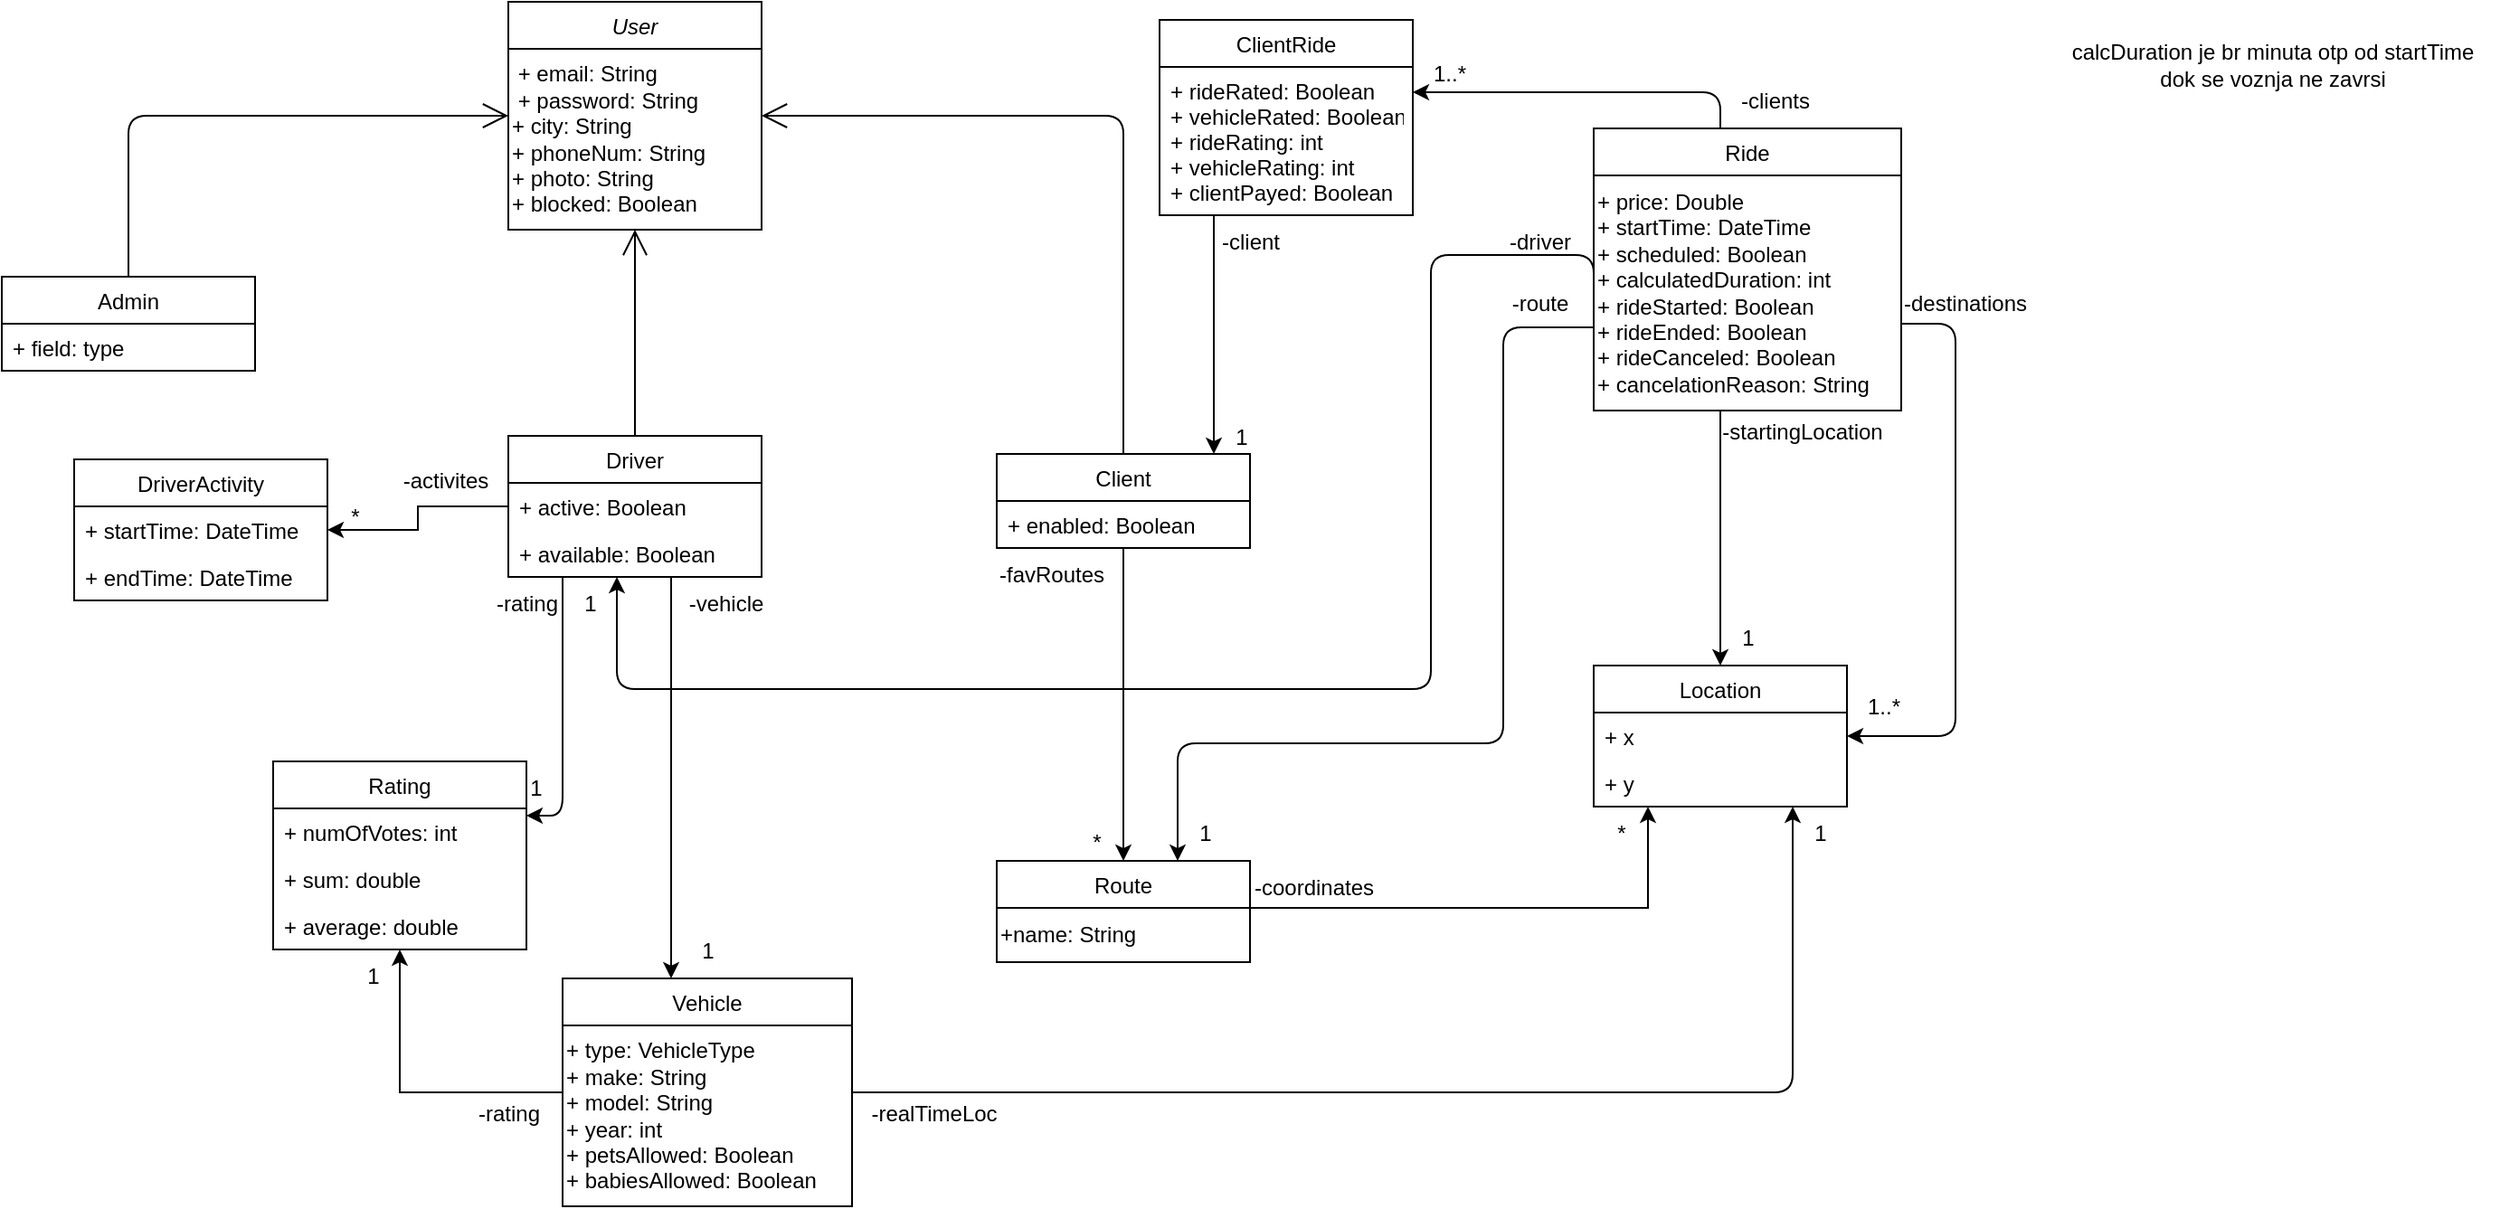 <mxfile version="20.5.1" type="device"><diagram id="C5RBs43oDa-KdzZeNtuy" name="Page-1"><mxGraphModel dx="2256" dy="794" grid="1" gridSize="10" guides="1" tooltips="1" connect="1" arrows="1" fold="1" page="0" pageScale="1" pageWidth="827" pageHeight="1169" background="none" math="0" shadow="0"><root><mxCell id="WIyWlLk6GJQsqaUBKTNV-0"/><mxCell id="WIyWlLk6GJQsqaUBKTNV-1" parent="WIyWlLk6GJQsqaUBKTNV-0"/><mxCell id="qOHbu7XsuAJW5LiwgN7w-0" value="User" style="swimlane;fontStyle=2;childLayout=stackLayout;horizontal=1;startSize=26;fillColor=none;horizontalStack=0;resizeParent=1;resizeParentMax=0;resizeLast=0;collapsible=1;marginBottom=0;" parent="WIyWlLk6GJQsqaUBKTNV-1" vertex="1"><mxGeometry x="90" y="140" width="140" height="126" as="geometry"/></mxCell><mxCell id="qOHbu7XsuAJW5LiwgN7w-60" value="&amp;nbsp;+ email: String&lt;br&gt;&amp;nbsp;+ password: String&lt;br&gt;+ city: String&lt;br&gt;+ phoneNum: String&lt;br&gt;+ photo: String&lt;br&gt;+ blocked: Boolean" style="text;html=1;align=left;verticalAlign=middle;resizable=0;points=[];autosize=1;strokeColor=none;fillColor=none;" parent="qOHbu7XsuAJW5LiwgN7w-0" vertex="1"><mxGeometry y="26" width="140" height="100" as="geometry"/></mxCell><mxCell id="uyf59bdQc5N67kUl72vc-9" style="edgeStyle=orthogonalEdgeStyle;rounded=0;orthogonalLoop=1;jettySize=auto;html=1;" parent="WIyWlLk6GJQsqaUBKTNV-1" source="qOHbu7XsuAJW5LiwgN7w-4" target="uyf59bdQc5N67kUl72vc-2" edge="1"><mxGeometry relative="1" as="geometry"><Array as="points"><mxPoint x="430" y="490"/><mxPoint x="430" y="490"/></Array></mxGeometry></mxCell><mxCell id="qOHbu7XsuAJW5LiwgN7w-4" value="Client" style="swimlane;fontStyle=0;childLayout=stackLayout;horizontal=1;startSize=26;fillColor=none;horizontalStack=0;resizeParent=1;resizeParentMax=0;resizeLast=0;collapsible=1;marginBottom=0;" parent="WIyWlLk6GJQsqaUBKTNV-1" vertex="1"><mxGeometry x="360" y="390" width="140" height="52" as="geometry"/></mxCell><mxCell id="qOHbu7XsuAJW5LiwgN7w-5" value="+ enabled: Boolean" style="text;strokeColor=none;fillColor=none;align=left;verticalAlign=top;spacingLeft=4;spacingRight=4;overflow=hidden;rotatable=0;points=[[0,0.5],[1,0.5]];portConstraint=eastwest;" parent="qOHbu7XsuAJW5LiwgN7w-4" vertex="1"><mxGeometry y="26" width="140" height="26" as="geometry"/></mxCell><mxCell id="qOHbu7XsuAJW5LiwgN7w-8" value="Admin" style="swimlane;fontStyle=0;childLayout=stackLayout;horizontal=1;startSize=26;fillColor=none;horizontalStack=0;resizeParent=1;resizeParentMax=0;resizeLast=0;collapsible=1;marginBottom=0;" parent="WIyWlLk6GJQsqaUBKTNV-1" vertex="1"><mxGeometry x="-190" y="292" width="140" height="52" as="geometry"/></mxCell><mxCell id="qOHbu7XsuAJW5LiwgN7w-11" value="+ field: type" style="text;strokeColor=none;fillColor=none;align=left;verticalAlign=top;spacingLeft=4;spacingRight=4;overflow=hidden;rotatable=0;points=[[0,0.5],[1,0.5]];portConstraint=eastwest;" parent="qOHbu7XsuAJW5LiwgN7w-8" vertex="1"><mxGeometry y="26" width="140" height="26" as="geometry"/></mxCell><mxCell id="qOHbu7XsuAJW5LiwgN7w-54" style="edgeStyle=orthogonalEdgeStyle;rounded=0;orthogonalLoop=1;jettySize=auto;html=1;" parent="WIyWlLk6GJQsqaUBKTNV-1" source="qOHbu7XsuAJW5LiwgN7w-12" target="qOHbu7XsuAJW5LiwgN7w-19" edge="1"><mxGeometry relative="1" as="geometry"><Array as="points"><mxPoint x="180" y="600"/><mxPoint x="180" y="600"/></Array></mxGeometry></mxCell><mxCell id="w2-2D3mVJIulFxVPJ4YL-4" style="edgeStyle=orthogonalEdgeStyle;rounded=0;orthogonalLoop=1;jettySize=auto;html=1;" edge="1" parent="WIyWlLk6GJQsqaUBKTNV-1" source="qOHbu7XsuAJW5LiwgN7w-12" target="w2-2D3mVJIulFxVPJ4YL-0"><mxGeometry relative="1" as="geometry"/></mxCell><mxCell id="qOHbu7XsuAJW5LiwgN7w-12" value="Driver" style="swimlane;fontStyle=0;childLayout=stackLayout;horizontal=1;startSize=26;fillColor=none;horizontalStack=0;resizeParent=1;resizeParentMax=0;resizeLast=0;collapsible=1;marginBottom=0;" parent="WIyWlLk6GJQsqaUBKTNV-1" vertex="1"><mxGeometry x="90" y="380" width="140" height="78" as="geometry"/></mxCell><mxCell id="qOHbu7XsuAJW5LiwgN7w-13" value="+ active: Boolean" style="text;strokeColor=none;fillColor=none;align=left;verticalAlign=top;spacingLeft=4;spacingRight=4;overflow=hidden;rotatable=0;points=[[0,0.5],[1,0.5]];portConstraint=eastwest;" parent="qOHbu7XsuAJW5LiwgN7w-12" vertex="1"><mxGeometry y="26" width="140" height="26" as="geometry"/></mxCell><mxCell id="qOHbu7XsuAJW5LiwgN7w-15" value="+ available: Boolean" style="text;strokeColor=none;fillColor=none;align=left;verticalAlign=top;spacingLeft=4;spacingRight=4;overflow=hidden;rotatable=0;points=[[0,0.5],[1,0.5]];portConstraint=eastwest;" parent="qOHbu7XsuAJW5LiwgN7w-12" vertex="1"><mxGeometry y="52" width="140" height="26" as="geometry"/></mxCell><mxCell id="qOHbu7XsuAJW5LiwgN7w-57" style="edgeStyle=orthogonalEdgeStyle;rounded=1;orthogonalLoop=1;jettySize=auto;html=1;" parent="WIyWlLk6GJQsqaUBKTNV-1" source="qOHbu7XsuAJW5LiwgN7w-19" target="qOHbu7XsuAJW5LiwgN7w-27" edge="1"><mxGeometry relative="1" as="geometry"><Array as="points"><mxPoint x="800" y="743"/></Array></mxGeometry></mxCell><mxCell id="qOHbu7XsuAJW5LiwgN7w-78" style="edgeStyle=orthogonalEdgeStyle;rounded=0;orthogonalLoop=1;jettySize=auto;html=1;" parent="WIyWlLk6GJQsqaUBKTNV-1" source="qOHbu7XsuAJW5LiwgN7w-19" target="qOHbu7XsuAJW5LiwgN7w-66" edge="1"><mxGeometry relative="1" as="geometry"><Array as="points"><mxPoint x="150" y="743"/><mxPoint x="150" y="743"/></Array></mxGeometry></mxCell><mxCell id="qOHbu7XsuAJW5LiwgN7w-19" value="Vehicle" style="swimlane;fontStyle=0;childLayout=stackLayout;horizontal=1;startSize=26;fillColor=none;horizontalStack=0;resizeParent=1;resizeParentMax=0;resizeLast=0;collapsible=1;marginBottom=0;" parent="WIyWlLk6GJQsqaUBKTNV-1" vertex="1"><mxGeometry x="120" y="680" width="160" height="126" as="geometry"><mxRectangle x="230" y="680" width="80" height="30" as="alternateBounds"/></mxGeometry></mxCell><mxCell id="qOHbu7XsuAJW5LiwgN7w-62" value="+ type: VehicleType&lt;br&gt;+ make: String&lt;br&gt;+ model: String&lt;br&gt;+ year: int&lt;br&gt;+ petsAllowed: Boolean&lt;br&gt;+ babiesAllowed: Boolean" style="text;html=1;align=left;verticalAlign=middle;resizable=0;points=[];autosize=1;strokeColor=none;fillColor=none;" parent="qOHbu7XsuAJW5LiwgN7w-19" vertex="1"><mxGeometry y="26" width="160" height="100" as="geometry"/></mxCell><mxCell id="qOHbu7XsuAJW5LiwgN7w-35" style="edgeStyle=orthogonalEdgeStyle;rounded=1;orthogonalLoop=1;jettySize=auto;html=1;" parent="WIyWlLk6GJQsqaUBKTNV-1" source="qOHbu7XsuAJW5LiwgN7w-23" target="qOHbu7XsuAJW5LiwgN7w-27" edge="1"><mxGeometry relative="1" as="geometry"><Array as="points"><mxPoint x="890" y="318"/><mxPoint x="890" y="546"/></Array></mxGeometry></mxCell><mxCell id="uyf59bdQc5N67kUl72vc-13" style="edgeStyle=orthogonalEdgeStyle;rounded=1;orthogonalLoop=1;jettySize=auto;html=1;" parent="WIyWlLk6GJQsqaUBKTNV-1" source="qOHbu7XsuAJW5LiwgN7w-23" target="uyf59bdQc5N67kUl72vc-2" edge="1"><mxGeometry relative="1" as="geometry"><Array as="points"><mxPoint x="640" y="320"/><mxPoint x="640" y="550"/><mxPoint x="460" y="550"/></Array></mxGeometry></mxCell><mxCell id="qOHbu7XsuAJW5LiwgN7w-23" value="Ride" style="swimlane;fontStyle=0;childLayout=stackLayout;horizontal=1;startSize=26;fillColor=none;horizontalStack=0;resizeParent=1;resizeParentMax=0;resizeLast=0;collapsible=1;marginBottom=0;" parent="WIyWlLk6GJQsqaUBKTNV-1" vertex="1"><mxGeometry x="690" y="210" width="170" height="156" as="geometry"/></mxCell><mxCell id="qOHbu7XsuAJW5LiwgN7w-40" value="+ price: Double&lt;br&gt;+ startTime: DateTime&lt;br&gt;+ scheduled: Boolean&lt;br&gt;+ calculatedDuration: int&lt;br&gt;+ rideStarted: Boolean&lt;br&gt;+ rideEnded: Boolean&lt;br&gt;+ rideCanceled: Boolean&lt;br&gt;+ cancelationReason: String" style="text;html=1;align=left;verticalAlign=middle;resizable=0;points=[];autosize=1;strokeColor=none;fillColor=none;" parent="qOHbu7XsuAJW5LiwgN7w-23" vertex="1"><mxGeometry y="26" width="170" height="130" as="geometry"/></mxCell><mxCell id="qOHbu7XsuAJW5LiwgN7w-27" value="Location" style="swimlane;fontStyle=0;childLayout=stackLayout;horizontal=1;startSize=26;fillColor=none;horizontalStack=0;resizeParent=1;resizeParentMax=0;resizeLast=0;collapsible=1;marginBottom=0;" parent="WIyWlLk6GJQsqaUBKTNV-1" vertex="1"><mxGeometry x="690" y="507" width="140" height="78" as="geometry"/></mxCell><mxCell id="qOHbu7XsuAJW5LiwgN7w-28" value="+ x" style="text;strokeColor=none;fillColor=none;align=left;verticalAlign=top;spacingLeft=4;spacingRight=4;overflow=hidden;rotatable=0;points=[[0,0.5],[1,0.5]];portConstraint=eastwest;" parent="qOHbu7XsuAJW5LiwgN7w-27" vertex="1"><mxGeometry y="26" width="140" height="26" as="geometry"/></mxCell><mxCell id="qOHbu7XsuAJW5LiwgN7w-29" value="+ y" style="text;strokeColor=none;fillColor=none;align=left;verticalAlign=top;spacingLeft=4;spacingRight=4;overflow=hidden;rotatable=0;points=[[0,0.5],[1,0.5]];portConstraint=eastwest;" parent="qOHbu7XsuAJW5LiwgN7w-27" vertex="1"><mxGeometry y="52" width="140" height="26" as="geometry"/></mxCell><mxCell id="qOHbu7XsuAJW5LiwgN7w-32" value="" style="endArrow=open;endFill=1;endSize=12;html=1;rounded=0;" parent="WIyWlLk6GJQsqaUBKTNV-1" source="qOHbu7XsuAJW5LiwgN7w-12" target="qOHbu7XsuAJW5LiwgN7w-0" edge="1"><mxGeometry width="160" relative="1" as="geometry"><mxPoint x="400" y="360" as="sourcePoint"/><mxPoint x="560" y="360" as="targetPoint"/></mxGeometry></mxCell><mxCell id="qOHbu7XsuAJW5LiwgN7w-34" style="edgeStyle=orthogonalEdgeStyle;rounded=1;orthogonalLoop=1;jettySize=auto;html=1;" parent="WIyWlLk6GJQsqaUBKTNV-1" source="qOHbu7XsuAJW5LiwgN7w-23" target="qOHbu7XsuAJW5LiwgN7w-27" edge="1"><mxGeometry relative="1" as="geometry"><mxPoint x="660" y="350" as="sourcePoint"/><Array as="points"><mxPoint x="760" y="490"/><mxPoint x="760" y="490"/></Array></mxGeometry></mxCell><mxCell id="qOHbu7XsuAJW5LiwgN7w-36" value="-startingLocation" style="text;html=1;align=center;verticalAlign=middle;resizable=0;points=[];autosize=1;strokeColor=none;fillColor=none;" parent="WIyWlLk6GJQsqaUBKTNV-1" vertex="1"><mxGeometry x="750" y="363" width="110" height="30" as="geometry"/></mxCell><mxCell id="qOHbu7XsuAJW5LiwgN7w-37" value="1" style="text;html=1;align=center;verticalAlign=middle;resizable=0;points=[];autosize=1;strokeColor=none;fillColor=none;" parent="WIyWlLk6GJQsqaUBKTNV-1" vertex="1"><mxGeometry x="760" y="477" width="30" height="30" as="geometry"/></mxCell><mxCell id="qOHbu7XsuAJW5LiwgN7w-38" value="-destinations" style="text;html=1;align=center;verticalAlign=middle;resizable=0;points=[];autosize=1;strokeColor=none;fillColor=none;" parent="WIyWlLk6GJQsqaUBKTNV-1" vertex="1"><mxGeometry x="850" y="292" width="90" height="30" as="geometry"/></mxCell><mxCell id="qOHbu7XsuAJW5LiwgN7w-39" value="1..*" style="text;html=1;align=center;verticalAlign=middle;resizable=0;points=[];autosize=1;strokeColor=none;fillColor=none;" parent="WIyWlLk6GJQsqaUBKTNV-1" vertex="1"><mxGeometry x="830" y="515" width="40" height="30" as="geometry"/></mxCell><mxCell id="qOHbu7XsuAJW5LiwgN7w-50" value="-driver" style="text;html=1;align=center;verticalAlign=middle;resizable=0;points=[];autosize=1;strokeColor=none;fillColor=none;" parent="WIyWlLk6GJQsqaUBKTNV-1" vertex="1"><mxGeometry x="630" y="258" width="60" height="30" as="geometry"/></mxCell><mxCell id="qOHbu7XsuAJW5LiwgN7w-51" value="1" style="text;html=1;align=center;verticalAlign=middle;resizable=0;points=[];autosize=1;strokeColor=none;fillColor=none;" parent="WIyWlLk6GJQsqaUBKTNV-1" vertex="1"><mxGeometry x="120" y="458" width="30" height="30" as="geometry"/></mxCell><mxCell id="qOHbu7XsuAJW5LiwgN7w-53" value="1..*" style="text;html=1;align=center;verticalAlign=middle;resizable=0;points=[];autosize=1;strokeColor=none;fillColor=none;" parent="WIyWlLk6GJQsqaUBKTNV-1" vertex="1"><mxGeometry x="590" y="165" width="40" height="30" as="geometry"/></mxCell><mxCell id="qOHbu7XsuAJW5LiwgN7w-55" value="1" style="text;html=1;align=center;verticalAlign=middle;resizable=0;points=[];autosize=1;strokeColor=none;fillColor=none;" parent="WIyWlLk6GJQsqaUBKTNV-1" vertex="1"><mxGeometry x="185" y="650" width="30" height="30" as="geometry"/></mxCell><mxCell id="qOHbu7XsuAJW5LiwgN7w-56" value="-vehicle" style="text;html=1;align=center;verticalAlign=middle;resizable=0;points=[];autosize=1;strokeColor=none;fillColor=none;" parent="WIyWlLk6GJQsqaUBKTNV-1" vertex="1"><mxGeometry x="180" y="458" width="60" height="30" as="geometry"/></mxCell><mxCell id="qOHbu7XsuAJW5LiwgN7w-58" value="-realTimeLoc" style="text;html=1;align=center;verticalAlign=middle;resizable=0;points=[];autosize=1;strokeColor=none;fillColor=none;" parent="WIyWlLk6GJQsqaUBKTNV-1" vertex="1"><mxGeometry x="280" y="740" width="90" height="30" as="geometry"/></mxCell><mxCell id="qOHbu7XsuAJW5LiwgN7w-59" value="1" style="text;html=1;align=center;verticalAlign=middle;resizable=0;points=[];autosize=1;strokeColor=none;fillColor=none;" parent="WIyWlLk6GJQsqaUBKTNV-1" vertex="1"><mxGeometry x="800" y="585" width="30" height="30" as="geometry"/></mxCell><mxCell id="qOHbu7XsuAJW5LiwgN7w-66" value="Rating" style="swimlane;fontStyle=0;childLayout=stackLayout;horizontal=1;startSize=26;fillColor=none;horizontalStack=0;resizeParent=1;resizeParentMax=0;resizeLast=0;collapsible=1;marginBottom=0;" parent="WIyWlLk6GJQsqaUBKTNV-1" vertex="1"><mxGeometry x="-40" y="560" width="140" height="104" as="geometry"/></mxCell><mxCell id="qOHbu7XsuAJW5LiwgN7w-67" value="+ numOfVotes: int" style="text;strokeColor=none;fillColor=none;align=left;verticalAlign=top;spacingLeft=4;spacingRight=4;overflow=hidden;rotatable=0;points=[[0,0.5],[1,0.5]];portConstraint=eastwest;" parent="qOHbu7XsuAJW5LiwgN7w-66" vertex="1"><mxGeometry y="26" width="140" height="26" as="geometry"/></mxCell><mxCell id="w2-2D3mVJIulFxVPJ4YL-19" value="+ sum: double" style="text;strokeColor=none;fillColor=none;align=left;verticalAlign=top;spacingLeft=4;spacingRight=4;overflow=hidden;rotatable=0;points=[[0,0.5],[1,0.5]];portConstraint=eastwest;" vertex="1" parent="qOHbu7XsuAJW5LiwgN7w-66"><mxGeometry y="52" width="140" height="26" as="geometry"/></mxCell><mxCell id="qOHbu7XsuAJW5LiwgN7w-68" value="+ average: double" style="text;strokeColor=none;fillColor=none;align=left;verticalAlign=top;spacingLeft=4;spacingRight=4;overflow=hidden;rotatable=0;points=[[0,0.5],[1,0.5]];portConstraint=eastwest;" parent="qOHbu7XsuAJW5LiwgN7w-66" vertex="1"><mxGeometry y="78" width="140" height="26" as="geometry"/></mxCell><mxCell id="qOHbu7XsuAJW5LiwgN7w-72" value="-rating" style="text;html=1;align=center;verticalAlign=middle;resizable=0;points=[];autosize=1;strokeColor=none;fillColor=none;" parent="WIyWlLk6GJQsqaUBKTNV-1" vertex="1"><mxGeometry x="70" y="458" width="60" height="30" as="geometry"/></mxCell><mxCell id="qOHbu7XsuAJW5LiwgN7w-75" value="1" style="text;html=1;align=center;verticalAlign=middle;resizable=0;points=[];autosize=1;strokeColor=none;fillColor=none;" parent="WIyWlLk6GJQsqaUBKTNV-1" vertex="1"><mxGeometry x="90" y="560" width="30" height="30" as="geometry"/></mxCell><mxCell id="qOHbu7XsuAJW5LiwgN7w-79" value="1" style="text;html=1;align=center;verticalAlign=middle;resizable=0;points=[];autosize=1;strokeColor=none;fillColor=none;" parent="WIyWlLk6GJQsqaUBKTNV-1" vertex="1"><mxGeometry y="664" width="30" height="30" as="geometry"/></mxCell><mxCell id="qOHbu7XsuAJW5LiwgN7w-81" value="-rating" style="text;html=1;align=center;verticalAlign=middle;resizable=0;points=[];autosize=1;strokeColor=none;fillColor=none;" parent="WIyWlLk6GJQsqaUBKTNV-1" vertex="1"><mxGeometry x="60" y="740" width="60" height="30" as="geometry"/></mxCell><mxCell id="qOHbu7XsuAJW5LiwgN7w-88" value="" style="endArrow=open;endFill=1;endSize=12;html=1;rounded=1;" parent="WIyWlLk6GJQsqaUBKTNV-1" source="qOHbu7XsuAJW5LiwgN7w-4" target="qOHbu7XsuAJW5LiwgN7w-0" edge="1"><mxGeometry width="160" relative="1" as="geometry"><mxPoint x="430" y="391" as="sourcePoint"/><mxPoint x="340" y="229.875" as="targetPoint"/><Array as="points"><mxPoint x="430" y="203"/></Array></mxGeometry></mxCell><mxCell id="qOHbu7XsuAJW5LiwgN7w-89" style="edgeStyle=orthogonalEdgeStyle;rounded=1;orthogonalLoop=1;jettySize=auto;html=1;startArrow=none;" parent="WIyWlLk6GJQsqaUBKTNV-1" source="qOHbu7XsuAJW5LiwgN7w-23" target="w2-2D3mVJIulFxVPJ4YL-9" edge="1"><mxGeometry relative="1" as="geometry"><mxPoint x="690" y="321" as="sourcePoint"/><mxPoint x="110" y="495" as="targetPoint"/><Array as="points"><mxPoint x="760" y="190"/></Array></mxGeometry></mxCell><mxCell id="qOHbu7XsuAJW5LiwgN7w-90" style="edgeStyle=orthogonalEdgeStyle;rounded=1;orthogonalLoop=1;jettySize=auto;html=1;" parent="WIyWlLk6GJQsqaUBKTNV-1" source="qOHbu7XsuAJW5LiwgN7w-12" target="qOHbu7XsuAJW5LiwgN7w-66" edge="1"><mxGeometry relative="1" as="geometry"><mxPoint x="210" y="495" as="sourcePoint"/><mxPoint x="130" y="720" as="targetPoint"/><Array as="points"><mxPoint x="120" y="590"/></Array></mxGeometry></mxCell><mxCell id="qOHbu7XsuAJW5LiwgN7w-92" style="edgeStyle=orthogonalEdgeStyle;rounded=1;orthogonalLoop=1;jettySize=auto;html=1;" parent="WIyWlLk6GJQsqaUBKTNV-1" target="qOHbu7XsuAJW5LiwgN7w-12" edge="1"><mxGeometry relative="1" as="geometry"><mxPoint x="690" y="301" as="sourcePoint"/><mxPoint x="320" y="495" as="targetPoint"/><Array as="points"><mxPoint x="690" y="280"/><mxPoint x="600" y="280"/><mxPoint x="600" y="520"/><mxPoint x="150" y="520"/></Array></mxGeometry></mxCell><mxCell id="qOHbu7XsuAJW5LiwgN7w-52" value="-clients" style="text;html=1;align=center;verticalAlign=middle;resizable=0;points=[];autosize=1;strokeColor=none;fillColor=none;" parent="WIyWlLk6GJQsqaUBKTNV-1" vertex="1"><mxGeometry x="760" y="180" width="60" height="30" as="geometry"/></mxCell><mxCell id="uyf59bdQc5N67kUl72vc-1" value="" style="endArrow=open;endFill=1;endSize=12;html=1;rounded=1;" parent="WIyWlLk6GJQsqaUBKTNV-1" source="qOHbu7XsuAJW5LiwgN7w-8" target="qOHbu7XsuAJW5LiwgN7w-0" edge="1"><mxGeometry width="160" relative="1" as="geometry"><mxPoint x="420" y="460" as="sourcePoint"/><mxPoint x="580" y="460" as="targetPoint"/><Array as="points"><mxPoint x="-120" y="203"/></Array></mxGeometry></mxCell><mxCell id="uyf59bdQc5N67kUl72vc-6" style="edgeStyle=orthogonalEdgeStyle;rounded=0;orthogonalLoop=1;jettySize=auto;html=1;" parent="WIyWlLk6GJQsqaUBKTNV-1" source="uyf59bdQc5N67kUl72vc-2" target="qOHbu7XsuAJW5LiwgN7w-27" edge="1"><mxGeometry relative="1" as="geometry"><Array as="points"><mxPoint x="720" y="641"/></Array></mxGeometry></mxCell><mxCell id="uyf59bdQc5N67kUl72vc-2" value="Route" style="swimlane;fontStyle=0;childLayout=stackLayout;horizontal=1;startSize=26;fillColor=none;horizontalStack=0;resizeParent=1;resizeParentMax=0;resizeLast=0;collapsible=1;marginBottom=0;" parent="WIyWlLk6GJQsqaUBKTNV-1" vertex="1"><mxGeometry x="360" y="615" width="140" height="56" as="geometry"/></mxCell><mxCell id="w2-2D3mVJIulFxVPJ4YL-23" value="+name: String" style="text;html=1;align=left;verticalAlign=middle;resizable=0;points=[];autosize=1;strokeColor=none;fillColor=none;" vertex="1" parent="uyf59bdQc5N67kUl72vc-2"><mxGeometry y="26" width="140" height="30" as="geometry"/></mxCell><mxCell id="uyf59bdQc5N67kUl72vc-7" value="-coordinates" style="text;html=1;align=center;verticalAlign=middle;resizable=0;points=[];autosize=1;strokeColor=none;fillColor=none;" parent="WIyWlLk6GJQsqaUBKTNV-1" vertex="1"><mxGeometry x="490" y="615" width="90" height="30" as="geometry"/></mxCell><mxCell id="uyf59bdQc5N67kUl72vc-8" value="*" style="text;html=1;align=center;verticalAlign=middle;resizable=0;points=[];autosize=1;strokeColor=none;fillColor=none;" parent="WIyWlLk6GJQsqaUBKTNV-1" vertex="1"><mxGeometry x="690" y="585" width="30" height="30" as="geometry"/></mxCell><mxCell id="uyf59bdQc5N67kUl72vc-10" value="-favRoutes" style="text;html=1;align=center;verticalAlign=middle;resizable=0;points=[];autosize=1;strokeColor=none;fillColor=none;" parent="WIyWlLk6GJQsqaUBKTNV-1" vertex="1"><mxGeometry x="350" y="442" width="80" height="30" as="geometry"/></mxCell><mxCell id="uyf59bdQc5N67kUl72vc-11" value="*" style="text;html=1;align=center;verticalAlign=middle;resizable=0;points=[];autosize=1;strokeColor=none;fillColor=none;" parent="WIyWlLk6GJQsqaUBKTNV-1" vertex="1"><mxGeometry x="400" y="590" width="30" height="30" as="geometry"/></mxCell><mxCell id="uyf59bdQc5N67kUl72vc-14" value="-route" style="text;html=1;align=center;verticalAlign=middle;resizable=0;points=[];autosize=1;strokeColor=none;fillColor=none;" parent="WIyWlLk6GJQsqaUBKTNV-1" vertex="1"><mxGeometry x="635" y="292" width="50" height="30" as="geometry"/></mxCell><mxCell id="uyf59bdQc5N67kUl72vc-15" value="1" style="text;html=1;align=center;verticalAlign=middle;resizable=0;points=[];autosize=1;strokeColor=none;fillColor=none;" parent="WIyWlLk6GJQsqaUBKTNV-1" vertex="1"><mxGeometry x="460" y="585" width="30" height="30" as="geometry"/></mxCell><mxCell id="w2-2D3mVJIulFxVPJ4YL-0" value="DriverActivity" style="swimlane;fontStyle=0;childLayout=stackLayout;horizontal=1;startSize=26;fillColor=none;horizontalStack=0;resizeParent=1;resizeParentMax=0;resizeLast=0;collapsible=1;marginBottom=0;" vertex="1" parent="WIyWlLk6GJQsqaUBKTNV-1"><mxGeometry x="-150" y="393" width="140" height="78" as="geometry"/></mxCell><mxCell id="w2-2D3mVJIulFxVPJ4YL-2" value="+ startTime: DateTime " style="text;strokeColor=none;fillColor=none;align=left;verticalAlign=top;spacingLeft=4;spacingRight=4;overflow=hidden;rotatable=0;points=[[0,0.5],[1,0.5]];portConstraint=eastwest;" vertex="1" parent="w2-2D3mVJIulFxVPJ4YL-0"><mxGeometry y="26" width="140" height="26" as="geometry"/></mxCell><mxCell id="w2-2D3mVJIulFxVPJ4YL-3" value="+ endTime: DateTime&#10;" style="text;strokeColor=none;fillColor=none;align=left;verticalAlign=top;spacingLeft=4;spacingRight=4;overflow=hidden;rotatable=0;points=[[0,0.5],[1,0.5]];portConstraint=eastwest;" vertex="1" parent="w2-2D3mVJIulFxVPJ4YL-0"><mxGeometry y="52" width="140" height="26" as="geometry"/></mxCell><mxCell id="w2-2D3mVJIulFxVPJ4YL-5" value="*" style="text;html=1;align=center;verticalAlign=middle;resizable=0;points=[];autosize=1;strokeColor=none;fillColor=none;" vertex="1" parent="WIyWlLk6GJQsqaUBKTNV-1"><mxGeometry x="-10" y="410" width="30" height="30" as="geometry"/></mxCell><mxCell id="w2-2D3mVJIulFxVPJ4YL-6" value="-activites" style="text;html=1;align=center;verticalAlign=middle;resizable=0;points=[];autosize=1;strokeColor=none;fillColor=none;" vertex="1" parent="WIyWlLk6GJQsqaUBKTNV-1"><mxGeometry x="20" y="390" width="70" height="30" as="geometry"/></mxCell><mxCell id="w2-2D3mVJIulFxVPJ4YL-13" style="edgeStyle=orthogonalEdgeStyle;rounded=0;orthogonalLoop=1;jettySize=auto;html=1;" edge="1" parent="WIyWlLk6GJQsqaUBKTNV-1" source="w2-2D3mVJIulFxVPJ4YL-9" target="qOHbu7XsuAJW5LiwgN7w-4"><mxGeometry relative="1" as="geometry"><Array as="points"><mxPoint x="480" y="320"/><mxPoint x="480" y="320"/></Array></mxGeometry></mxCell><mxCell id="w2-2D3mVJIulFxVPJ4YL-9" value="ClientRide" style="swimlane;fontStyle=0;childLayout=stackLayout;horizontal=1;startSize=26;fillColor=none;horizontalStack=0;resizeParent=1;resizeParentMax=0;resizeLast=0;collapsible=1;marginBottom=0;" vertex="1" parent="WIyWlLk6GJQsqaUBKTNV-1"><mxGeometry x="450" y="150" width="140" height="108" as="geometry"/></mxCell><mxCell id="w2-2D3mVJIulFxVPJ4YL-11" value="+ rideRated: Boolean&#10;+ vehicleRated: Boolean&#10;+ rideRating: int&#10;+ vehicleRating: int&#10;+ clientPayed: Boolean" style="text;strokeColor=none;fillColor=none;align=left;verticalAlign=top;spacingLeft=4;spacingRight=4;overflow=hidden;rotatable=0;points=[[0,0.5],[1,0.5]];portConstraint=eastwest;" vertex="1" parent="w2-2D3mVJIulFxVPJ4YL-9"><mxGeometry y="26" width="140" height="82" as="geometry"/></mxCell><mxCell id="w2-2D3mVJIulFxVPJ4YL-16" value="1" style="text;html=1;align=center;verticalAlign=middle;resizable=0;points=[];autosize=1;strokeColor=none;fillColor=none;" vertex="1" parent="WIyWlLk6GJQsqaUBKTNV-1"><mxGeometry x="480" y="366" width="30" height="30" as="geometry"/></mxCell><mxCell id="w2-2D3mVJIulFxVPJ4YL-17" value="-client" style="text;html=1;align=center;verticalAlign=middle;resizable=0;points=[];autosize=1;strokeColor=none;fillColor=none;" vertex="1" parent="WIyWlLk6GJQsqaUBKTNV-1"><mxGeometry x="470" y="258" width="60" height="30" as="geometry"/></mxCell><mxCell id="w2-2D3mVJIulFxVPJ4YL-21" value="calcDuration je br minuta otp od startTime &lt;br&gt;dok se voznja ne zavrsi" style="text;html=1;align=center;verticalAlign=middle;resizable=0;points=[];autosize=1;strokeColor=none;fillColor=none;" vertex="1" parent="WIyWlLk6GJQsqaUBKTNV-1"><mxGeometry x="940" y="155" width="250" height="40" as="geometry"/></mxCell></root></mxGraphModel></diagram></mxfile>